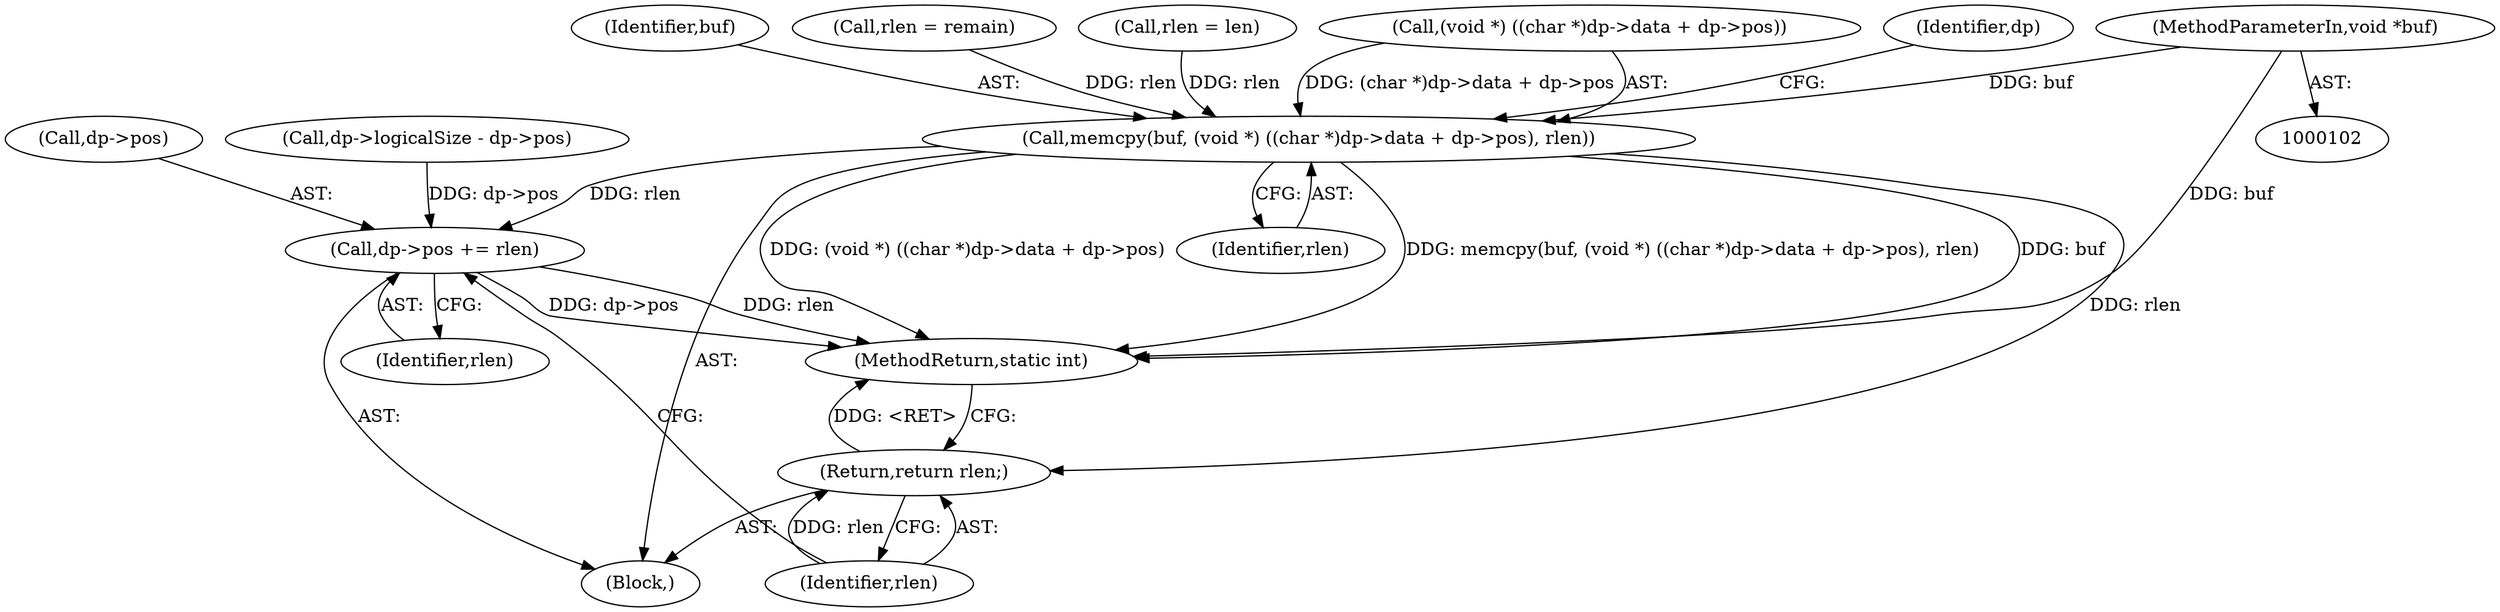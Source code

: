 digraph "0_libgd_4859d69e07504d4b0a4bdf9bcb4d9e3769ca35ae@pointer" {
"1000104" [label="(MethodParameterIn,void *buf)"];
"1000150" [label="(Call,memcpy(buf, (void *) ((char *)dp->data + dp->pos), rlen))"];
"1000164" [label="(Call,dp->pos += rlen)"];
"1000169" [label="(Return,return rlen;)"];
"1000151" [label="(Identifier,buf)"];
"1000104" [label="(MethodParameterIn,void *buf)"];
"1000106" [label="(Block,)"];
"1000152" [label="(Call,(void *) ((char *)dp->data + dp->pos))"];
"1000147" [label="(Call,rlen = remain)"];
"1000150" [label="(Call,memcpy(buf, (void *) ((char *)dp->data + dp->pos), rlen))"];
"1000163" [label="(Identifier,rlen)"];
"1000135" [label="(Call,rlen = len)"];
"1000170" [label="(Identifier,rlen)"];
"1000166" [label="(Identifier,dp)"];
"1000165" [label="(Call,dp->pos)"];
"1000123" [label="(Call,dp->logicalSize - dp->pos)"];
"1000168" [label="(Identifier,rlen)"];
"1000169" [label="(Return,return rlen;)"];
"1000164" [label="(Call,dp->pos += rlen)"];
"1000171" [label="(MethodReturn,static int)"];
"1000104" -> "1000102"  [label="AST: "];
"1000104" -> "1000171"  [label="DDG: buf"];
"1000104" -> "1000150"  [label="DDG: buf"];
"1000150" -> "1000106"  [label="AST: "];
"1000150" -> "1000163"  [label="CFG: "];
"1000151" -> "1000150"  [label="AST: "];
"1000152" -> "1000150"  [label="AST: "];
"1000163" -> "1000150"  [label="AST: "];
"1000166" -> "1000150"  [label="CFG: "];
"1000150" -> "1000171"  [label="DDG: buf"];
"1000150" -> "1000171"  [label="DDG: (void *) ((char *)dp->data + dp->pos)"];
"1000150" -> "1000171"  [label="DDG: memcpy(buf, (void *) ((char *)dp->data + dp->pos), rlen)"];
"1000152" -> "1000150"  [label="DDG: (char *)dp->data + dp->pos"];
"1000147" -> "1000150"  [label="DDG: rlen"];
"1000135" -> "1000150"  [label="DDG: rlen"];
"1000150" -> "1000164"  [label="DDG: rlen"];
"1000150" -> "1000169"  [label="DDG: rlen"];
"1000164" -> "1000106"  [label="AST: "];
"1000164" -> "1000168"  [label="CFG: "];
"1000165" -> "1000164"  [label="AST: "];
"1000168" -> "1000164"  [label="AST: "];
"1000170" -> "1000164"  [label="CFG: "];
"1000164" -> "1000171"  [label="DDG: rlen"];
"1000164" -> "1000171"  [label="DDG: dp->pos"];
"1000123" -> "1000164"  [label="DDG: dp->pos"];
"1000169" -> "1000106"  [label="AST: "];
"1000169" -> "1000170"  [label="CFG: "];
"1000170" -> "1000169"  [label="AST: "];
"1000171" -> "1000169"  [label="CFG: "];
"1000169" -> "1000171"  [label="DDG: <RET>"];
"1000170" -> "1000169"  [label="DDG: rlen"];
}
